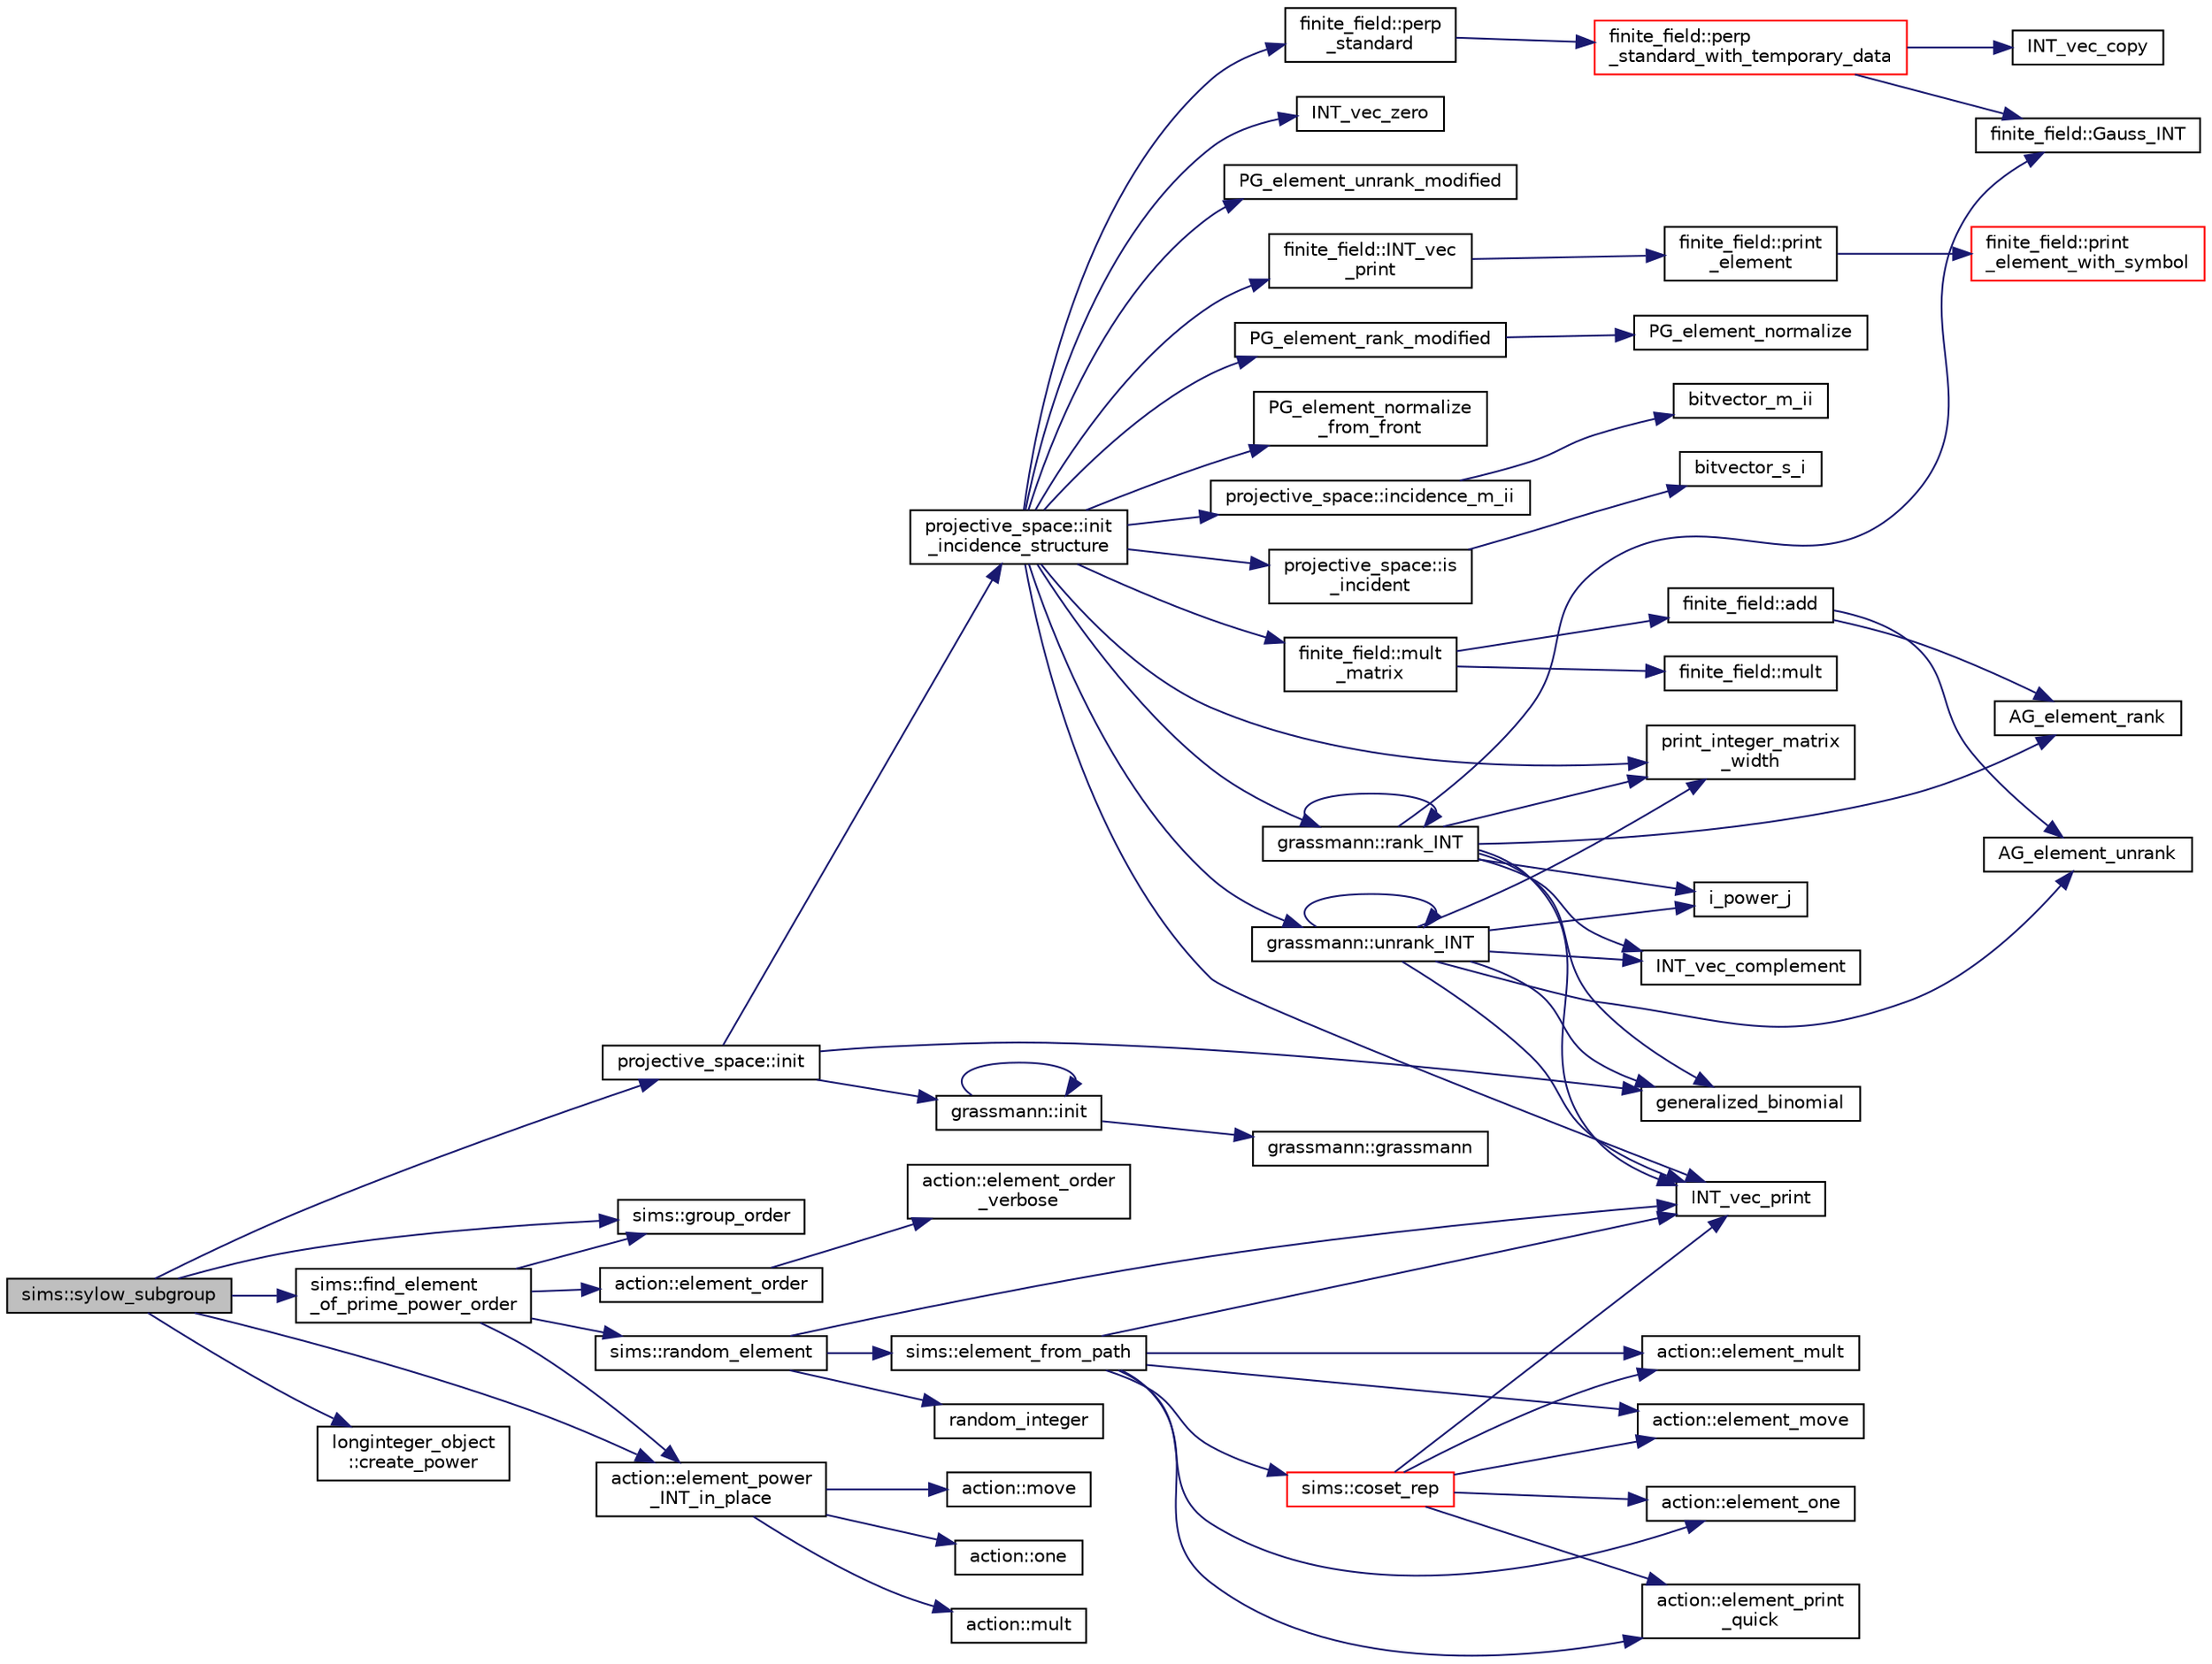 digraph "sims::sylow_subgroup"
{
  edge [fontname="Helvetica",fontsize="10",labelfontname="Helvetica",labelfontsize="10"];
  node [fontname="Helvetica",fontsize="10",shape=record];
  rankdir="LR";
  Node10907 [label="sims::sylow_subgroup",height=0.2,width=0.4,color="black", fillcolor="grey75", style="filled", fontcolor="black"];
  Node10907 -> Node10908 [color="midnightblue",fontsize="10",style="solid",fontname="Helvetica"];
  Node10908 [label="sims::group_order",height=0.2,width=0.4,color="black", fillcolor="white", style="filled",URL="$d9/df3/classsims.html#aa442445175656570fa35febbe790efad"];
  Node10907 -> Node10909 [color="midnightblue",fontsize="10",style="solid",fontname="Helvetica"];
  Node10909 [label="longinteger_object\l::create_power",height=0.2,width=0.4,color="black", fillcolor="white", style="filled",URL="$dd/d7e/classlonginteger__object.html#aa0e5fcf84a300f399e972851e843a4ab"];
  Node10907 -> Node10910 [color="midnightblue",fontsize="10",style="solid",fontname="Helvetica"];
  Node10910 [label="projective_space::init",height=0.2,width=0.4,color="black", fillcolor="white", style="filled",URL="$d2/d17/classprojective__space.html#a8a1efa40df92744519365f82e4740dab"];
  Node10910 -> Node10911 [color="midnightblue",fontsize="10",style="solid",fontname="Helvetica"];
  Node10911 [label="grassmann::init",height=0.2,width=0.4,color="black", fillcolor="white", style="filled",URL="$df/d02/classgrassmann.html#a2e8cf7b9f203254493d7c2607c17d498"];
  Node10911 -> Node10912 [color="midnightblue",fontsize="10",style="solid",fontname="Helvetica"];
  Node10912 [label="grassmann::grassmann",height=0.2,width=0.4,color="black", fillcolor="white", style="filled",URL="$df/d02/classgrassmann.html#a252a85d3b74eb4fbd5771f4152a5f272"];
  Node10911 -> Node10911 [color="midnightblue",fontsize="10",style="solid",fontname="Helvetica"];
  Node10910 -> Node10913 [color="midnightblue",fontsize="10",style="solid",fontname="Helvetica"];
  Node10913 [label="generalized_binomial",height=0.2,width=0.4,color="black", fillcolor="white", style="filled",URL="$d2/d7c/combinatorics_8_c.html#a24762dc22e45175d18ec1ec1d2556ae8"];
  Node10910 -> Node10914 [color="midnightblue",fontsize="10",style="solid",fontname="Helvetica"];
  Node10914 [label="projective_space::init\l_incidence_structure",height=0.2,width=0.4,color="black", fillcolor="white", style="filled",URL="$d2/d17/classprojective__space.html#a1e59490325e045cc52674a3706780aed"];
  Node10914 -> Node10915 [color="midnightblue",fontsize="10",style="solid",fontname="Helvetica"];
  Node10915 [label="INT_vec_zero",height=0.2,width=0.4,color="black", fillcolor="white", style="filled",URL="$df/dbf/sajeeb_8_c.html#aa8c9c7977203577026080f546fe4980f"];
  Node10914 -> Node10916 [color="midnightblue",fontsize="10",style="solid",fontname="Helvetica"];
  Node10916 [label="PG_element_unrank_modified",height=0.2,width=0.4,color="black", fillcolor="white", style="filled",URL="$d4/d67/geometry_8h.html#a83ae9b605d496f6a90345303f6efae64"];
  Node10914 -> Node10917 [color="midnightblue",fontsize="10",style="solid",fontname="Helvetica"];
  Node10917 [label="INT_vec_print",height=0.2,width=0.4,color="black", fillcolor="white", style="filled",URL="$df/dbf/sajeeb_8_c.html#a79a5901af0b47dd0d694109543c027fe"];
  Node10914 -> Node10918 [color="midnightblue",fontsize="10",style="solid",fontname="Helvetica"];
  Node10918 [label="finite_field::INT_vec\l_print",height=0.2,width=0.4,color="black", fillcolor="white", style="filled",URL="$df/d5a/classfinite__field.html#a9c33a61dedc197e37b014b6f8dc07f06"];
  Node10918 -> Node10919 [color="midnightblue",fontsize="10",style="solid",fontname="Helvetica"];
  Node10919 [label="finite_field::print\l_element",height=0.2,width=0.4,color="black", fillcolor="white", style="filled",URL="$df/d5a/classfinite__field.html#ab7d1f59c043d7696b8b47c92d0fedad5"];
  Node10919 -> Node10920 [color="midnightblue",fontsize="10",style="solid",fontname="Helvetica"];
  Node10920 [label="finite_field::print\l_element_with_symbol",height=0.2,width=0.4,color="red", fillcolor="white", style="filled",URL="$df/d5a/classfinite__field.html#aa0180c961aa4a0a8934cb4dc82e38a4d"];
  Node10914 -> Node10922 [color="midnightblue",fontsize="10",style="solid",fontname="Helvetica"];
  Node10922 [label="PG_element_normalize\l_from_front",height=0.2,width=0.4,color="black", fillcolor="white", style="filled",URL="$d4/d67/geometry_8h.html#af675caf5f9975573455c8d93cb56bf95"];
  Node10914 -> Node10923 [color="midnightblue",fontsize="10",style="solid",fontname="Helvetica"];
  Node10923 [label="grassmann::unrank_INT",height=0.2,width=0.4,color="black", fillcolor="white", style="filled",URL="$df/d02/classgrassmann.html#a32079405b95a6da2ba1420567d762d64"];
  Node10923 -> Node10913 [color="midnightblue",fontsize="10",style="solid",fontname="Helvetica"];
  Node10923 -> Node10924 [color="midnightblue",fontsize="10",style="solid",fontname="Helvetica"];
  Node10924 [label="i_power_j",height=0.2,width=0.4,color="black", fillcolor="white", style="filled",URL="$de/dc5/algebra__and__number__theory_8h.html#a39b321523e8957d701618bb5cac542b5"];
  Node10923 -> Node10925 [color="midnightblue",fontsize="10",style="solid",fontname="Helvetica"];
  Node10925 [label="AG_element_unrank",height=0.2,width=0.4,color="black", fillcolor="white", style="filled",URL="$d4/d67/geometry_8h.html#a4a33b86c87b2879b97cfa1327abe2885"];
  Node10923 -> Node10917 [color="midnightblue",fontsize="10",style="solid",fontname="Helvetica"];
  Node10923 -> Node10923 [color="midnightblue",fontsize="10",style="solid",fontname="Helvetica"];
  Node10923 -> Node10926 [color="midnightblue",fontsize="10",style="solid",fontname="Helvetica"];
  Node10926 [label="INT_vec_complement",height=0.2,width=0.4,color="black", fillcolor="white", style="filled",URL="$d5/db4/io__and__os_8h.html#a2a0a724647575fcd3090c763985eb81a"];
  Node10923 -> Node10927 [color="midnightblue",fontsize="10",style="solid",fontname="Helvetica"];
  Node10927 [label="print_integer_matrix\l_width",height=0.2,width=0.4,color="black", fillcolor="white", style="filled",URL="$d5/db4/io__and__os_8h.html#aa78f3e73fc2179251bd15adbcc31573f"];
  Node10914 -> Node10927 [color="midnightblue",fontsize="10",style="solid",fontname="Helvetica"];
  Node10914 -> Node10928 [color="midnightblue",fontsize="10",style="solid",fontname="Helvetica"];
  Node10928 [label="grassmann::rank_INT",height=0.2,width=0.4,color="black", fillcolor="white", style="filled",URL="$df/d02/classgrassmann.html#a1fa95ce7ecebd48b04c7a0dc75491184"];
  Node10928 -> Node10927 [color="midnightblue",fontsize="10",style="solid",fontname="Helvetica"];
  Node10928 -> Node10929 [color="midnightblue",fontsize="10",style="solid",fontname="Helvetica"];
  Node10929 [label="finite_field::Gauss_INT",height=0.2,width=0.4,color="black", fillcolor="white", style="filled",URL="$df/d5a/classfinite__field.html#adb676d2e80341b53751326e3a58beb11"];
  Node10928 -> Node10917 [color="midnightblue",fontsize="10",style="solid",fontname="Helvetica"];
  Node10928 -> Node10926 [color="midnightblue",fontsize="10",style="solid",fontname="Helvetica"];
  Node10928 -> Node10924 [color="midnightblue",fontsize="10",style="solid",fontname="Helvetica"];
  Node10928 -> Node10913 [color="midnightblue",fontsize="10",style="solid",fontname="Helvetica"];
  Node10928 -> Node10928 [color="midnightblue",fontsize="10",style="solid",fontname="Helvetica"];
  Node10928 -> Node10930 [color="midnightblue",fontsize="10",style="solid",fontname="Helvetica"];
  Node10930 [label="AG_element_rank",height=0.2,width=0.4,color="black", fillcolor="white", style="filled",URL="$d4/d67/geometry_8h.html#ab2ac908d07dd8038fd996e26bdc75c17"];
  Node10914 -> Node10931 [color="midnightblue",fontsize="10",style="solid",fontname="Helvetica"];
  Node10931 [label="finite_field::mult\l_matrix",height=0.2,width=0.4,color="black", fillcolor="white", style="filled",URL="$df/d5a/classfinite__field.html#a48517f15dfd7b21c37e0975855f1ada2"];
  Node10931 -> Node10932 [color="midnightblue",fontsize="10",style="solid",fontname="Helvetica"];
  Node10932 [label="finite_field::add",height=0.2,width=0.4,color="black", fillcolor="white", style="filled",URL="$df/d5a/classfinite__field.html#a8f12328a27500f3c7be0c849ebbc9d14"];
  Node10932 -> Node10925 [color="midnightblue",fontsize="10",style="solid",fontname="Helvetica"];
  Node10932 -> Node10930 [color="midnightblue",fontsize="10",style="solid",fontname="Helvetica"];
  Node10931 -> Node10933 [color="midnightblue",fontsize="10",style="solid",fontname="Helvetica"];
  Node10933 [label="finite_field::mult",height=0.2,width=0.4,color="black", fillcolor="white", style="filled",URL="$df/d5a/classfinite__field.html#a24fb5917aa6d4d656fd855b7f44a13b0"];
  Node10914 -> Node10934 [color="midnightblue",fontsize="10",style="solid",fontname="Helvetica"];
  Node10934 [label="PG_element_rank_modified",height=0.2,width=0.4,color="black", fillcolor="white", style="filled",URL="$d4/d67/geometry_8h.html#a9cd1a8bf5b88a038e33862f6c2c3dd36"];
  Node10934 -> Node10935 [color="midnightblue",fontsize="10",style="solid",fontname="Helvetica"];
  Node10935 [label="PG_element_normalize",height=0.2,width=0.4,color="black", fillcolor="white", style="filled",URL="$df/de4/projective_8_c.html#a5a4c3c1158bad6bab0d786c616bd0996"];
  Node10914 -> Node10936 [color="midnightblue",fontsize="10",style="solid",fontname="Helvetica"];
  Node10936 [label="projective_space::incidence_m_ii",height=0.2,width=0.4,color="black", fillcolor="white", style="filled",URL="$d2/d17/classprojective__space.html#adafef534cb822f51289101e7d465ede2"];
  Node10936 -> Node10937 [color="midnightblue",fontsize="10",style="solid",fontname="Helvetica"];
  Node10937 [label="bitvector_m_ii",height=0.2,width=0.4,color="black", fillcolor="white", style="filled",URL="$df/dbf/sajeeb_8_c.html#a31da55e2b26316d582cd322dc670b67b"];
  Node10914 -> Node10938 [color="midnightblue",fontsize="10",style="solid",fontname="Helvetica"];
  Node10938 [label="finite_field::perp\l_standard",height=0.2,width=0.4,color="black", fillcolor="white", style="filled",URL="$df/d5a/classfinite__field.html#a2f5bc92908aea624a8d9179d2a9ba057"];
  Node10938 -> Node10939 [color="midnightblue",fontsize="10",style="solid",fontname="Helvetica"];
  Node10939 [label="finite_field::perp\l_standard_with_temporary_data",height=0.2,width=0.4,color="red", fillcolor="white", style="filled",URL="$df/d5a/classfinite__field.html#aae3cca9b5f19ae969a9c5349d14f41c0"];
  Node10939 -> Node10940 [color="midnightblue",fontsize="10",style="solid",fontname="Helvetica"];
  Node10940 [label="INT_vec_copy",height=0.2,width=0.4,color="black", fillcolor="white", style="filled",URL="$df/dbf/sajeeb_8_c.html#ac2d875e27e009af6ec04d17254d11075"];
  Node10939 -> Node10929 [color="midnightblue",fontsize="10",style="solid",fontname="Helvetica"];
  Node10914 -> Node10943 [color="midnightblue",fontsize="10",style="solid",fontname="Helvetica"];
  Node10943 [label="projective_space::is\l_incident",height=0.2,width=0.4,color="black", fillcolor="white", style="filled",URL="$d2/d17/classprojective__space.html#a225780a9f3d266bc425b3be0cf5bc0ff"];
  Node10943 -> Node10944 [color="midnightblue",fontsize="10",style="solid",fontname="Helvetica"];
  Node10944 [label="bitvector_s_i",height=0.2,width=0.4,color="black", fillcolor="white", style="filled",URL="$df/dbf/sajeeb_8_c.html#ac0135a3681a44df3fe7af1545676fbe2"];
  Node10907 -> Node10945 [color="midnightblue",fontsize="10",style="solid",fontname="Helvetica"];
  Node10945 [label="sims::find_element\l_of_prime_power_order",height=0.2,width=0.4,color="black", fillcolor="white", style="filled",URL="$d9/df3/classsims.html#aaa2d4a5f8ebb39fab9149d99b4d38fbc"];
  Node10945 -> Node10908 [color="midnightblue",fontsize="10",style="solid",fontname="Helvetica"];
  Node10945 -> Node10946 [color="midnightblue",fontsize="10",style="solid",fontname="Helvetica"];
  Node10946 [label="sims::random_element",height=0.2,width=0.4,color="black", fillcolor="white", style="filled",URL="$d9/df3/classsims.html#a28e72977652add0bb45a5f703243fd33"];
  Node10946 -> Node10917 [color="midnightblue",fontsize="10",style="solid",fontname="Helvetica"];
  Node10946 -> Node10947 [color="midnightblue",fontsize="10",style="solid",fontname="Helvetica"];
  Node10947 [label="random_integer",height=0.2,width=0.4,color="black", fillcolor="white", style="filled",URL="$d5/db4/io__and__os_8h.html#a509937846575424b1c8863e1bb96a766"];
  Node10946 -> Node10948 [color="midnightblue",fontsize="10",style="solid",fontname="Helvetica"];
  Node10948 [label="sims::element_from_path",height=0.2,width=0.4,color="black", fillcolor="white", style="filled",URL="$d9/df3/classsims.html#a4a9bc25b1b8e61ba34d6d3d9f9fb8ab8"];
  Node10948 -> Node10917 [color="midnightblue",fontsize="10",style="solid",fontname="Helvetica"];
  Node10948 -> Node10949 [color="midnightblue",fontsize="10",style="solid",fontname="Helvetica"];
  Node10949 [label="action::element_one",height=0.2,width=0.4,color="black", fillcolor="white", style="filled",URL="$d2/d86/classaction.html#a780a105daf04d6d1fe7e2f63b3c88e3b"];
  Node10948 -> Node10950 [color="midnightblue",fontsize="10",style="solid",fontname="Helvetica"];
  Node10950 [label="sims::coset_rep",height=0.2,width=0.4,color="red", fillcolor="white", style="filled",URL="$d9/df3/classsims.html#a3d669dba4d005cd2399388f27f44cd04"];
  Node10950 -> Node10917 [color="midnightblue",fontsize="10",style="solid",fontname="Helvetica"];
  Node10950 -> Node10949 [color="midnightblue",fontsize="10",style="solid",fontname="Helvetica"];
  Node10950 -> Node10954 [color="midnightblue",fontsize="10",style="solid",fontname="Helvetica"];
  Node10954 [label="action::element_print\l_quick",height=0.2,width=0.4,color="black", fillcolor="white", style="filled",URL="$d2/d86/classaction.html#a4844680cf6750396f76494a28655265b"];
  Node10950 -> Node10955 [color="midnightblue",fontsize="10",style="solid",fontname="Helvetica"];
  Node10955 [label="action::element_mult",height=0.2,width=0.4,color="black", fillcolor="white", style="filled",URL="$d2/d86/classaction.html#ae9e36b2cae1f0f7bd7144097fa9a34b3"];
  Node10950 -> Node10956 [color="midnightblue",fontsize="10",style="solid",fontname="Helvetica"];
  Node10956 [label="action::element_move",height=0.2,width=0.4,color="black", fillcolor="white", style="filled",URL="$d2/d86/classaction.html#a550947491bbb534d3d7951f50198a874"];
  Node10948 -> Node10954 [color="midnightblue",fontsize="10",style="solid",fontname="Helvetica"];
  Node10948 -> Node10955 [color="midnightblue",fontsize="10",style="solid",fontname="Helvetica"];
  Node10948 -> Node10956 [color="midnightblue",fontsize="10",style="solid",fontname="Helvetica"];
  Node10945 -> Node10958 [color="midnightblue",fontsize="10",style="solid",fontname="Helvetica"];
  Node10958 [label="action::element_order",height=0.2,width=0.4,color="black", fillcolor="white", style="filled",URL="$d2/d86/classaction.html#a50046bf5383ee5febe5a882677626d34"];
  Node10958 -> Node10959 [color="midnightblue",fontsize="10",style="solid",fontname="Helvetica"];
  Node10959 [label="action::element_order\l_verbose",height=0.2,width=0.4,color="black", fillcolor="white", style="filled",URL="$d2/d86/classaction.html#add2dfd7b5222e51853d8f8dfd53eb95d"];
  Node10945 -> Node10960 [color="midnightblue",fontsize="10",style="solid",fontname="Helvetica"];
  Node10960 [label="action::element_power\l_INT_in_place",height=0.2,width=0.4,color="black", fillcolor="white", style="filled",URL="$d2/d86/classaction.html#a960e23ddda7996a5573759048949dac0"];
  Node10960 -> Node10961 [color="midnightblue",fontsize="10",style="solid",fontname="Helvetica"];
  Node10961 [label="action::move",height=0.2,width=0.4,color="black", fillcolor="white", style="filled",URL="$d2/d86/classaction.html#ab857fef69d8687a7926a9e4a00dd77ee"];
  Node10960 -> Node10962 [color="midnightblue",fontsize="10",style="solid",fontname="Helvetica"];
  Node10962 [label="action::one",height=0.2,width=0.4,color="black", fillcolor="white", style="filled",URL="$d2/d86/classaction.html#add7bc79f24ce000a0ca5a7c3f2ec6a55"];
  Node10960 -> Node10963 [color="midnightblue",fontsize="10",style="solid",fontname="Helvetica"];
  Node10963 [label="action::mult",height=0.2,width=0.4,color="black", fillcolor="white", style="filled",URL="$d2/d86/classaction.html#a97d41015c3985091d0f4cd34e0180ea7"];
  Node10907 -> Node10960 [color="midnightblue",fontsize="10",style="solid",fontname="Helvetica"];
}
